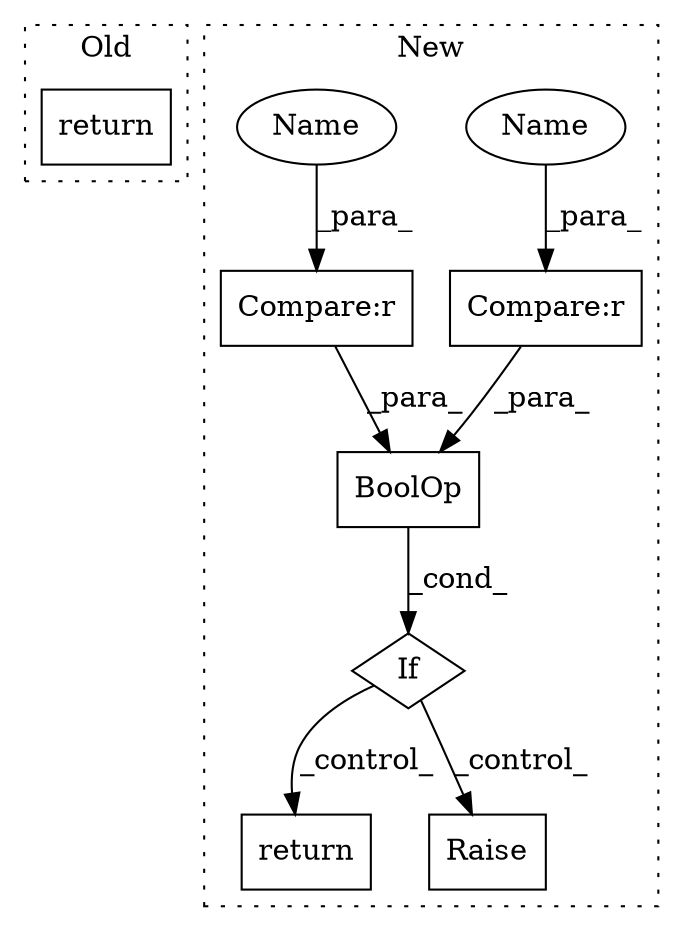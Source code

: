digraph G {
subgraph cluster0 {
1 [label="return" a="93" s="990" l="6" shape="box"];
label = "Old";
style="dotted";
}
subgraph cluster1 {
2 [label="BoolOp" a="72" s="1091" l="55" shape="box"];
3 [label="If" a="96" s="1088" l="3" shape="diamond"];
4 [label="Compare:r" a="40" s="1091" l="27" shape="box"];
5 [label="Compare:r" a="40" s="1122" l="24" shape="box"];
6 [label="return" a="93" s="1156" l="6" shape="box"];
7 [label="Raise" a="91" s="1242" l="6" shape="box"];
8 [label="Name" a="87" s="1122" l="9" shape="ellipse"];
9 [label="Name" a="87" s="1091" l="9" shape="ellipse"];
label = "New";
style="dotted";
}
2 -> 3 [label="_cond_"];
3 -> 7 [label="_control_"];
3 -> 6 [label="_control_"];
4 -> 2 [label="_para_"];
5 -> 2 [label="_para_"];
8 -> 5 [label="_para_"];
9 -> 4 [label="_para_"];
}